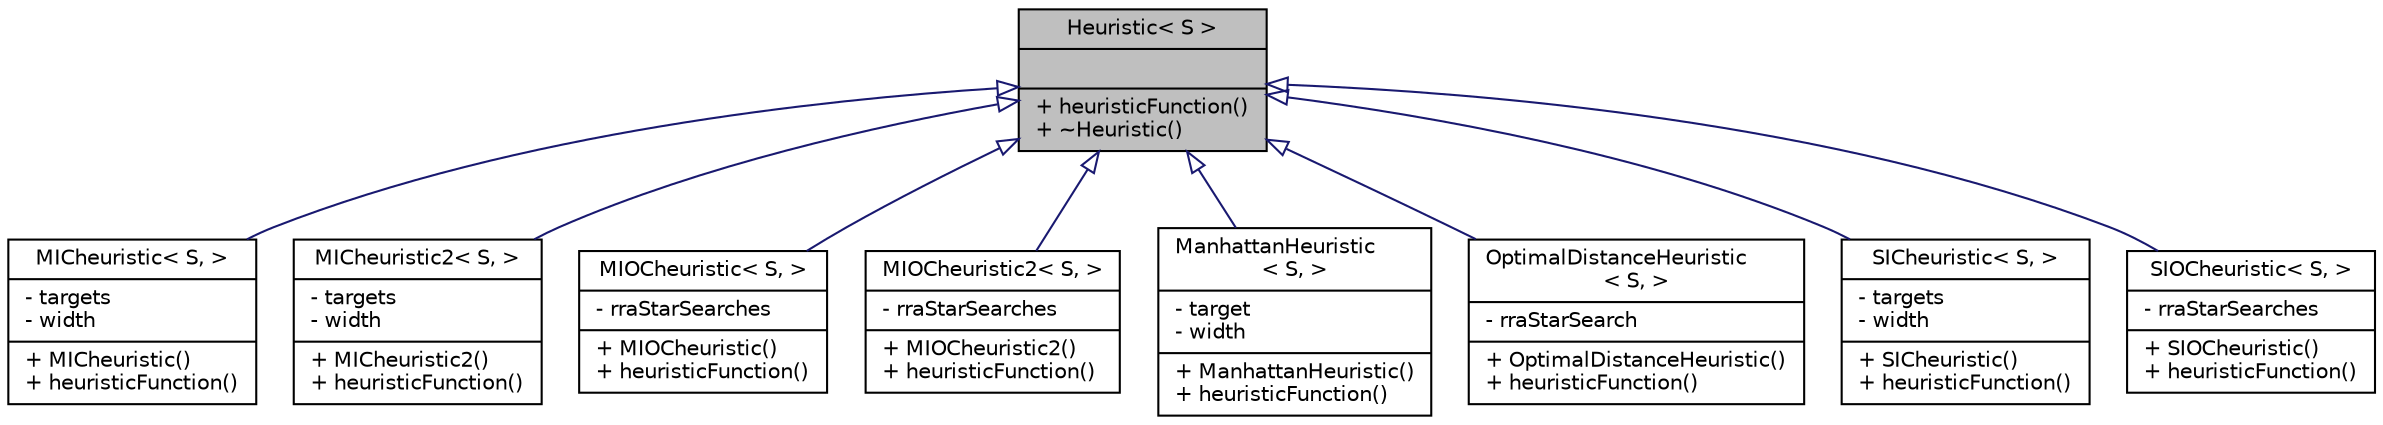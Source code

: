 digraph "Heuristic&lt; S &gt;"
{
 // INTERACTIVE_SVG=YES
 // LATEX_PDF_SIZE
  edge [fontname="Helvetica",fontsize="10",labelfontname="Helvetica",labelfontsize="10"];
  node [fontname="Helvetica",fontsize="10",shape=record];
  Node1 [label="{Heuristic\< S \>\n||+ heuristicFunction()\l+ ~Heuristic()\l}",height=0.2,width=0.4,color="black", fillcolor="grey75", style="filled", fontcolor="black",tooltip=" "];
  Node1 -> Node2 [dir="back",color="midnightblue",fontsize="10",style="solid",arrowtail="onormal",fontname="Helvetica"];
  Node2 [label="{MICheuristic\< S, \>\n|- targets\l- width\l|+ MICheuristic()\l+ heuristicFunction()\l}",height=0.2,width=0.4,color="black", fillcolor="white", style="filled",URL="$classMICheuristic.html",tooltip=" "];
  Node1 -> Node3 [dir="back",color="midnightblue",fontsize="10",style="solid",arrowtail="onormal",fontname="Helvetica"];
  Node3 [label="{MICheuristic2\< S, \>\n|- targets\l- width\l|+ MICheuristic2()\l+ heuristicFunction()\l}",height=0.2,width=0.4,color="black", fillcolor="white", style="filled",URL="$classMICheuristic2.html",tooltip=" "];
  Node1 -> Node4 [dir="back",color="midnightblue",fontsize="10",style="solid",arrowtail="onormal",fontname="Helvetica"];
  Node4 [label="{MIOCheuristic\< S, \>\n|- rraStarSearches\l|+ MIOCheuristic()\l+ heuristicFunction()\l}",height=0.2,width=0.4,color="black", fillcolor="white", style="filled",URL="$classMIOCheuristic.html",tooltip=" "];
  Node1 -> Node5 [dir="back",color="midnightblue",fontsize="10",style="solid",arrowtail="onormal",fontname="Helvetica"];
  Node5 [label="{MIOCheuristic2\< S, \>\n|- rraStarSearches\l|+ MIOCheuristic2()\l+ heuristicFunction()\l}",height=0.2,width=0.4,color="black", fillcolor="white", style="filled",URL="$classMIOCheuristic2.html",tooltip=" "];
  Node1 -> Node6 [dir="back",color="midnightblue",fontsize="10",style="solid",arrowtail="onormal",fontname="Helvetica"];
  Node6 [label="{ManhattanHeuristic\l\< S, \>\n|- target\l- width\l|+ ManhattanHeuristic()\l+ heuristicFunction()\l}",height=0.2,width=0.4,color="black", fillcolor="white", style="filled",URL="$classManhattanHeuristic.html",tooltip=" "];
  Node1 -> Node7 [dir="back",color="midnightblue",fontsize="10",style="solid",arrowtail="onormal",fontname="Helvetica"];
  Node7 [label="{OptimalDistanceHeuristic\l\< S, \>\n|- rraStarSearch\l|+ OptimalDistanceHeuristic()\l+ heuristicFunction()\l}",height=0.2,width=0.4,color="black", fillcolor="white", style="filled",URL="$classOptimalDistanceHeuristic.html",tooltip=" "];
  Node1 -> Node8 [dir="back",color="midnightblue",fontsize="10",style="solid",arrowtail="onormal",fontname="Helvetica"];
  Node8 [label="{SICheuristic\< S, \>\n|- targets\l- width\l|+ SICheuristic()\l+ heuristicFunction()\l}",height=0.2,width=0.4,color="black", fillcolor="white", style="filled",URL="$classSICheuristic.html",tooltip=" "];
  Node1 -> Node9 [dir="back",color="midnightblue",fontsize="10",style="solid",arrowtail="onormal",fontname="Helvetica"];
  Node9 [label="{SIOCheuristic\< S, \>\n|- rraStarSearches\l|+ SIOCheuristic()\l+ heuristicFunction()\l}",height=0.2,width=0.4,color="black", fillcolor="white", style="filled",URL="$classSIOCheuristic.html",tooltip=" "];
}

